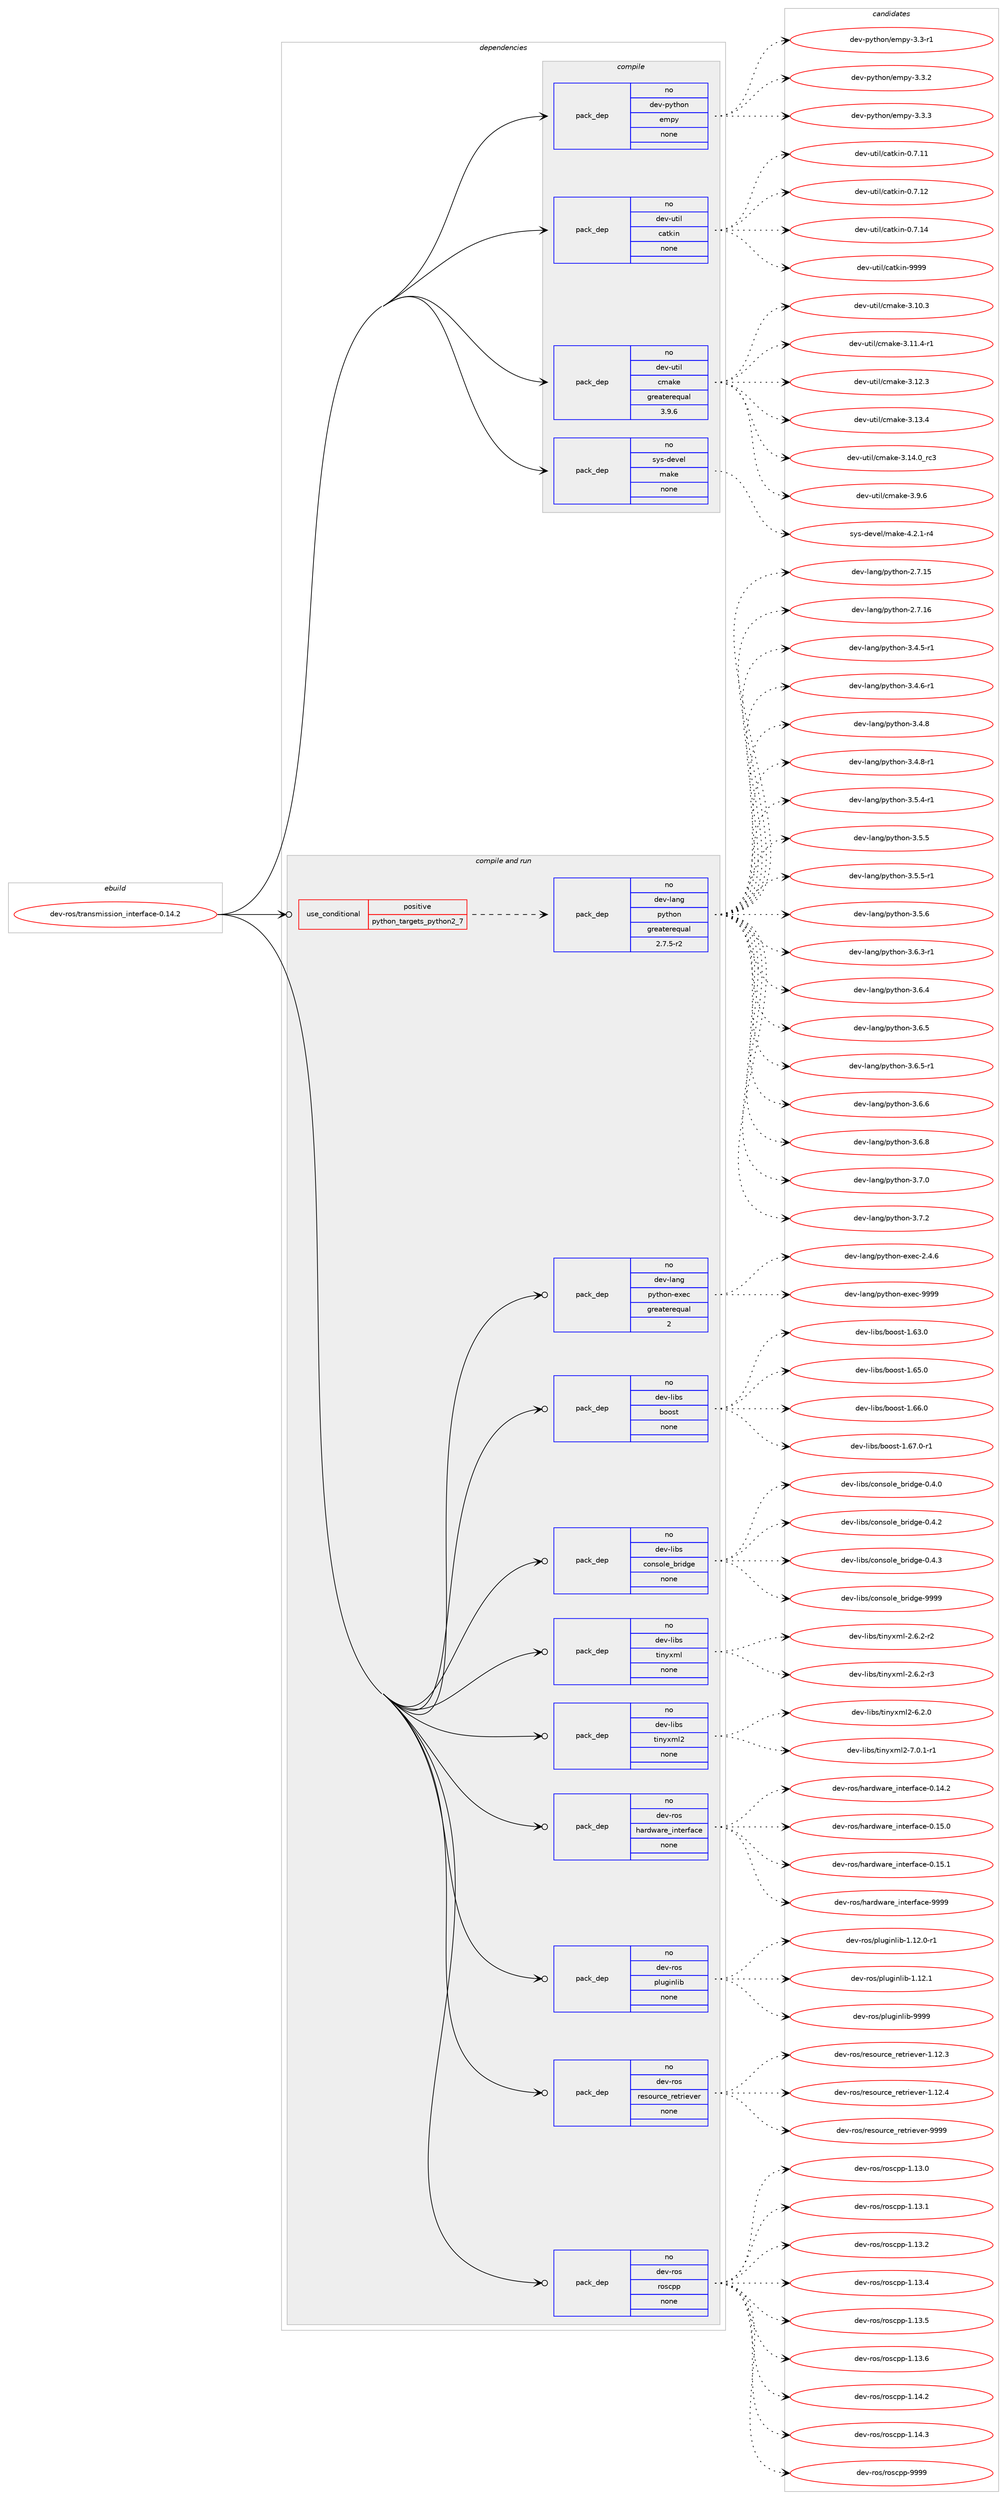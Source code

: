 digraph prolog {

# *************
# Graph options
# *************

newrank=true;
concentrate=true;
compound=true;
graph [rankdir=LR,fontname=Helvetica,fontsize=10,ranksep=1.5];#, ranksep=2.5, nodesep=0.2];
edge  [arrowhead=vee];
node  [fontname=Helvetica,fontsize=10];

# **********
# The ebuild
# **********

subgraph cluster_leftcol {
color=gray;
rank=same;
label=<<i>ebuild</i>>;
id [label="dev-ros/transmission_interface-0.14.2", color=red, width=4, href="../dev-ros/transmission_interface-0.14.2.svg"];
}

# ****************
# The dependencies
# ****************

subgraph cluster_midcol {
color=gray;
label=<<i>dependencies</i>>;
subgraph cluster_compile {
fillcolor="#eeeeee";
style=filled;
label=<<i>compile</i>>;
subgraph pack1061316 {
dependency1476466 [label=<<TABLE BORDER="0" CELLBORDER="1" CELLSPACING="0" CELLPADDING="4" WIDTH="220"><TR><TD ROWSPAN="6" CELLPADDING="30">pack_dep</TD></TR><TR><TD WIDTH="110">no</TD></TR><TR><TD>dev-python</TD></TR><TR><TD>empy</TD></TR><TR><TD>none</TD></TR><TR><TD></TD></TR></TABLE>>, shape=none, color=blue];
}
id:e -> dependency1476466:w [weight=20,style="solid",arrowhead="vee"];
subgraph pack1061317 {
dependency1476467 [label=<<TABLE BORDER="0" CELLBORDER="1" CELLSPACING="0" CELLPADDING="4" WIDTH="220"><TR><TD ROWSPAN="6" CELLPADDING="30">pack_dep</TD></TR><TR><TD WIDTH="110">no</TD></TR><TR><TD>dev-util</TD></TR><TR><TD>catkin</TD></TR><TR><TD>none</TD></TR><TR><TD></TD></TR></TABLE>>, shape=none, color=blue];
}
id:e -> dependency1476467:w [weight=20,style="solid",arrowhead="vee"];
subgraph pack1061318 {
dependency1476468 [label=<<TABLE BORDER="0" CELLBORDER="1" CELLSPACING="0" CELLPADDING="4" WIDTH="220"><TR><TD ROWSPAN="6" CELLPADDING="30">pack_dep</TD></TR><TR><TD WIDTH="110">no</TD></TR><TR><TD>dev-util</TD></TR><TR><TD>cmake</TD></TR><TR><TD>greaterequal</TD></TR><TR><TD>3.9.6</TD></TR></TABLE>>, shape=none, color=blue];
}
id:e -> dependency1476468:w [weight=20,style="solid",arrowhead="vee"];
subgraph pack1061319 {
dependency1476469 [label=<<TABLE BORDER="0" CELLBORDER="1" CELLSPACING="0" CELLPADDING="4" WIDTH="220"><TR><TD ROWSPAN="6" CELLPADDING="30">pack_dep</TD></TR><TR><TD WIDTH="110">no</TD></TR><TR><TD>sys-devel</TD></TR><TR><TD>make</TD></TR><TR><TD>none</TD></TR><TR><TD></TD></TR></TABLE>>, shape=none, color=blue];
}
id:e -> dependency1476469:w [weight=20,style="solid",arrowhead="vee"];
}
subgraph cluster_compileandrun {
fillcolor="#eeeeee";
style=filled;
label=<<i>compile and run</i>>;
subgraph cond391760 {
dependency1476470 [label=<<TABLE BORDER="0" CELLBORDER="1" CELLSPACING="0" CELLPADDING="4"><TR><TD ROWSPAN="3" CELLPADDING="10">use_conditional</TD></TR><TR><TD>positive</TD></TR><TR><TD>python_targets_python2_7</TD></TR></TABLE>>, shape=none, color=red];
subgraph pack1061320 {
dependency1476471 [label=<<TABLE BORDER="0" CELLBORDER="1" CELLSPACING="0" CELLPADDING="4" WIDTH="220"><TR><TD ROWSPAN="6" CELLPADDING="30">pack_dep</TD></TR><TR><TD WIDTH="110">no</TD></TR><TR><TD>dev-lang</TD></TR><TR><TD>python</TD></TR><TR><TD>greaterequal</TD></TR><TR><TD>2.7.5-r2</TD></TR></TABLE>>, shape=none, color=blue];
}
dependency1476470:e -> dependency1476471:w [weight=20,style="dashed",arrowhead="vee"];
}
id:e -> dependency1476470:w [weight=20,style="solid",arrowhead="odotvee"];
subgraph pack1061321 {
dependency1476472 [label=<<TABLE BORDER="0" CELLBORDER="1" CELLSPACING="0" CELLPADDING="4" WIDTH="220"><TR><TD ROWSPAN="6" CELLPADDING="30">pack_dep</TD></TR><TR><TD WIDTH="110">no</TD></TR><TR><TD>dev-lang</TD></TR><TR><TD>python-exec</TD></TR><TR><TD>greaterequal</TD></TR><TR><TD>2</TD></TR></TABLE>>, shape=none, color=blue];
}
id:e -> dependency1476472:w [weight=20,style="solid",arrowhead="odotvee"];
subgraph pack1061322 {
dependency1476473 [label=<<TABLE BORDER="0" CELLBORDER="1" CELLSPACING="0" CELLPADDING="4" WIDTH="220"><TR><TD ROWSPAN="6" CELLPADDING="30">pack_dep</TD></TR><TR><TD WIDTH="110">no</TD></TR><TR><TD>dev-libs</TD></TR><TR><TD>boost</TD></TR><TR><TD>none</TD></TR><TR><TD></TD></TR></TABLE>>, shape=none, color=blue];
}
id:e -> dependency1476473:w [weight=20,style="solid",arrowhead="odotvee"];
subgraph pack1061323 {
dependency1476474 [label=<<TABLE BORDER="0" CELLBORDER="1" CELLSPACING="0" CELLPADDING="4" WIDTH="220"><TR><TD ROWSPAN="6" CELLPADDING="30">pack_dep</TD></TR><TR><TD WIDTH="110">no</TD></TR><TR><TD>dev-libs</TD></TR><TR><TD>console_bridge</TD></TR><TR><TD>none</TD></TR><TR><TD></TD></TR></TABLE>>, shape=none, color=blue];
}
id:e -> dependency1476474:w [weight=20,style="solid",arrowhead="odotvee"];
subgraph pack1061324 {
dependency1476475 [label=<<TABLE BORDER="0" CELLBORDER="1" CELLSPACING="0" CELLPADDING="4" WIDTH="220"><TR><TD ROWSPAN="6" CELLPADDING="30">pack_dep</TD></TR><TR><TD WIDTH="110">no</TD></TR><TR><TD>dev-libs</TD></TR><TR><TD>tinyxml</TD></TR><TR><TD>none</TD></TR><TR><TD></TD></TR></TABLE>>, shape=none, color=blue];
}
id:e -> dependency1476475:w [weight=20,style="solid",arrowhead="odotvee"];
subgraph pack1061325 {
dependency1476476 [label=<<TABLE BORDER="0" CELLBORDER="1" CELLSPACING="0" CELLPADDING="4" WIDTH="220"><TR><TD ROWSPAN="6" CELLPADDING="30">pack_dep</TD></TR><TR><TD WIDTH="110">no</TD></TR><TR><TD>dev-libs</TD></TR><TR><TD>tinyxml2</TD></TR><TR><TD>none</TD></TR><TR><TD></TD></TR></TABLE>>, shape=none, color=blue];
}
id:e -> dependency1476476:w [weight=20,style="solid",arrowhead="odotvee"];
subgraph pack1061326 {
dependency1476477 [label=<<TABLE BORDER="0" CELLBORDER="1" CELLSPACING="0" CELLPADDING="4" WIDTH="220"><TR><TD ROWSPAN="6" CELLPADDING="30">pack_dep</TD></TR><TR><TD WIDTH="110">no</TD></TR><TR><TD>dev-ros</TD></TR><TR><TD>hardware_interface</TD></TR><TR><TD>none</TD></TR><TR><TD></TD></TR></TABLE>>, shape=none, color=blue];
}
id:e -> dependency1476477:w [weight=20,style="solid",arrowhead="odotvee"];
subgraph pack1061327 {
dependency1476478 [label=<<TABLE BORDER="0" CELLBORDER="1" CELLSPACING="0" CELLPADDING="4" WIDTH="220"><TR><TD ROWSPAN="6" CELLPADDING="30">pack_dep</TD></TR><TR><TD WIDTH="110">no</TD></TR><TR><TD>dev-ros</TD></TR><TR><TD>pluginlib</TD></TR><TR><TD>none</TD></TR><TR><TD></TD></TR></TABLE>>, shape=none, color=blue];
}
id:e -> dependency1476478:w [weight=20,style="solid",arrowhead="odotvee"];
subgraph pack1061328 {
dependency1476479 [label=<<TABLE BORDER="0" CELLBORDER="1" CELLSPACING="0" CELLPADDING="4" WIDTH="220"><TR><TD ROWSPAN="6" CELLPADDING="30">pack_dep</TD></TR><TR><TD WIDTH="110">no</TD></TR><TR><TD>dev-ros</TD></TR><TR><TD>resource_retriever</TD></TR><TR><TD>none</TD></TR><TR><TD></TD></TR></TABLE>>, shape=none, color=blue];
}
id:e -> dependency1476479:w [weight=20,style="solid",arrowhead="odotvee"];
subgraph pack1061329 {
dependency1476480 [label=<<TABLE BORDER="0" CELLBORDER="1" CELLSPACING="0" CELLPADDING="4" WIDTH="220"><TR><TD ROWSPAN="6" CELLPADDING="30">pack_dep</TD></TR><TR><TD WIDTH="110">no</TD></TR><TR><TD>dev-ros</TD></TR><TR><TD>roscpp</TD></TR><TR><TD>none</TD></TR><TR><TD></TD></TR></TABLE>>, shape=none, color=blue];
}
id:e -> dependency1476480:w [weight=20,style="solid",arrowhead="odotvee"];
}
subgraph cluster_run {
fillcolor="#eeeeee";
style=filled;
label=<<i>run</i>>;
}
}

# **************
# The candidates
# **************

subgraph cluster_choices {
rank=same;
color=gray;
label=<<i>candidates</i>>;

subgraph choice1061316 {
color=black;
nodesep=1;
choice1001011184511212111610411111047101109112121455146514511449 [label="dev-python/empy-3.3-r1", color=red, width=4,href="../dev-python/empy-3.3-r1.svg"];
choice1001011184511212111610411111047101109112121455146514650 [label="dev-python/empy-3.3.2", color=red, width=4,href="../dev-python/empy-3.3.2.svg"];
choice1001011184511212111610411111047101109112121455146514651 [label="dev-python/empy-3.3.3", color=red, width=4,href="../dev-python/empy-3.3.3.svg"];
dependency1476466:e -> choice1001011184511212111610411111047101109112121455146514511449:w [style=dotted,weight="100"];
dependency1476466:e -> choice1001011184511212111610411111047101109112121455146514650:w [style=dotted,weight="100"];
dependency1476466:e -> choice1001011184511212111610411111047101109112121455146514651:w [style=dotted,weight="100"];
}
subgraph choice1061317 {
color=black;
nodesep=1;
choice1001011184511711610510847999711610710511045484655464949 [label="dev-util/catkin-0.7.11", color=red, width=4,href="../dev-util/catkin-0.7.11.svg"];
choice1001011184511711610510847999711610710511045484655464950 [label="dev-util/catkin-0.7.12", color=red, width=4,href="../dev-util/catkin-0.7.12.svg"];
choice1001011184511711610510847999711610710511045484655464952 [label="dev-util/catkin-0.7.14", color=red, width=4,href="../dev-util/catkin-0.7.14.svg"];
choice100101118451171161051084799971161071051104557575757 [label="dev-util/catkin-9999", color=red, width=4,href="../dev-util/catkin-9999.svg"];
dependency1476467:e -> choice1001011184511711610510847999711610710511045484655464949:w [style=dotted,weight="100"];
dependency1476467:e -> choice1001011184511711610510847999711610710511045484655464950:w [style=dotted,weight="100"];
dependency1476467:e -> choice1001011184511711610510847999711610710511045484655464952:w [style=dotted,weight="100"];
dependency1476467:e -> choice100101118451171161051084799971161071051104557575757:w [style=dotted,weight="100"];
}
subgraph choice1061318 {
color=black;
nodesep=1;
choice1001011184511711610510847991099710710145514649484651 [label="dev-util/cmake-3.10.3", color=red, width=4,href="../dev-util/cmake-3.10.3.svg"];
choice10010111845117116105108479910997107101455146494946524511449 [label="dev-util/cmake-3.11.4-r1", color=red, width=4,href="../dev-util/cmake-3.11.4-r1.svg"];
choice1001011184511711610510847991099710710145514649504651 [label="dev-util/cmake-3.12.3", color=red, width=4,href="../dev-util/cmake-3.12.3.svg"];
choice1001011184511711610510847991099710710145514649514652 [label="dev-util/cmake-3.13.4", color=red, width=4,href="../dev-util/cmake-3.13.4.svg"];
choice1001011184511711610510847991099710710145514649524648951149951 [label="dev-util/cmake-3.14.0_rc3", color=red, width=4,href="../dev-util/cmake-3.14.0_rc3.svg"];
choice10010111845117116105108479910997107101455146574654 [label="dev-util/cmake-3.9.6", color=red, width=4,href="../dev-util/cmake-3.9.6.svg"];
dependency1476468:e -> choice1001011184511711610510847991099710710145514649484651:w [style=dotted,weight="100"];
dependency1476468:e -> choice10010111845117116105108479910997107101455146494946524511449:w [style=dotted,weight="100"];
dependency1476468:e -> choice1001011184511711610510847991099710710145514649504651:w [style=dotted,weight="100"];
dependency1476468:e -> choice1001011184511711610510847991099710710145514649514652:w [style=dotted,weight="100"];
dependency1476468:e -> choice1001011184511711610510847991099710710145514649524648951149951:w [style=dotted,weight="100"];
dependency1476468:e -> choice10010111845117116105108479910997107101455146574654:w [style=dotted,weight="100"];
}
subgraph choice1061319 {
color=black;
nodesep=1;
choice1151211154510010111810110847109971071014552465046494511452 [label="sys-devel/make-4.2.1-r4", color=red, width=4,href="../sys-devel/make-4.2.1-r4.svg"];
dependency1476469:e -> choice1151211154510010111810110847109971071014552465046494511452:w [style=dotted,weight="100"];
}
subgraph choice1061320 {
color=black;
nodesep=1;
choice10010111845108971101034711212111610411111045504655464953 [label="dev-lang/python-2.7.15", color=red, width=4,href="../dev-lang/python-2.7.15.svg"];
choice10010111845108971101034711212111610411111045504655464954 [label="dev-lang/python-2.7.16", color=red, width=4,href="../dev-lang/python-2.7.16.svg"];
choice1001011184510897110103471121211161041111104551465246534511449 [label="dev-lang/python-3.4.5-r1", color=red, width=4,href="../dev-lang/python-3.4.5-r1.svg"];
choice1001011184510897110103471121211161041111104551465246544511449 [label="dev-lang/python-3.4.6-r1", color=red, width=4,href="../dev-lang/python-3.4.6-r1.svg"];
choice100101118451089711010347112121116104111110455146524656 [label="dev-lang/python-3.4.8", color=red, width=4,href="../dev-lang/python-3.4.8.svg"];
choice1001011184510897110103471121211161041111104551465246564511449 [label="dev-lang/python-3.4.8-r1", color=red, width=4,href="../dev-lang/python-3.4.8-r1.svg"];
choice1001011184510897110103471121211161041111104551465346524511449 [label="dev-lang/python-3.5.4-r1", color=red, width=4,href="../dev-lang/python-3.5.4-r1.svg"];
choice100101118451089711010347112121116104111110455146534653 [label="dev-lang/python-3.5.5", color=red, width=4,href="../dev-lang/python-3.5.5.svg"];
choice1001011184510897110103471121211161041111104551465346534511449 [label="dev-lang/python-3.5.5-r1", color=red, width=4,href="../dev-lang/python-3.5.5-r1.svg"];
choice100101118451089711010347112121116104111110455146534654 [label="dev-lang/python-3.5.6", color=red, width=4,href="../dev-lang/python-3.5.6.svg"];
choice1001011184510897110103471121211161041111104551465446514511449 [label="dev-lang/python-3.6.3-r1", color=red, width=4,href="../dev-lang/python-3.6.3-r1.svg"];
choice100101118451089711010347112121116104111110455146544652 [label="dev-lang/python-3.6.4", color=red, width=4,href="../dev-lang/python-3.6.4.svg"];
choice100101118451089711010347112121116104111110455146544653 [label="dev-lang/python-3.6.5", color=red, width=4,href="../dev-lang/python-3.6.5.svg"];
choice1001011184510897110103471121211161041111104551465446534511449 [label="dev-lang/python-3.6.5-r1", color=red, width=4,href="../dev-lang/python-3.6.5-r1.svg"];
choice100101118451089711010347112121116104111110455146544654 [label="dev-lang/python-3.6.6", color=red, width=4,href="../dev-lang/python-3.6.6.svg"];
choice100101118451089711010347112121116104111110455146544656 [label="dev-lang/python-3.6.8", color=red, width=4,href="../dev-lang/python-3.6.8.svg"];
choice100101118451089711010347112121116104111110455146554648 [label="dev-lang/python-3.7.0", color=red, width=4,href="../dev-lang/python-3.7.0.svg"];
choice100101118451089711010347112121116104111110455146554650 [label="dev-lang/python-3.7.2", color=red, width=4,href="../dev-lang/python-3.7.2.svg"];
dependency1476471:e -> choice10010111845108971101034711212111610411111045504655464953:w [style=dotted,weight="100"];
dependency1476471:e -> choice10010111845108971101034711212111610411111045504655464954:w [style=dotted,weight="100"];
dependency1476471:e -> choice1001011184510897110103471121211161041111104551465246534511449:w [style=dotted,weight="100"];
dependency1476471:e -> choice1001011184510897110103471121211161041111104551465246544511449:w [style=dotted,weight="100"];
dependency1476471:e -> choice100101118451089711010347112121116104111110455146524656:w [style=dotted,weight="100"];
dependency1476471:e -> choice1001011184510897110103471121211161041111104551465246564511449:w [style=dotted,weight="100"];
dependency1476471:e -> choice1001011184510897110103471121211161041111104551465346524511449:w [style=dotted,weight="100"];
dependency1476471:e -> choice100101118451089711010347112121116104111110455146534653:w [style=dotted,weight="100"];
dependency1476471:e -> choice1001011184510897110103471121211161041111104551465346534511449:w [style=dotted,weight="100"];
dependency1476471:e -> choice100101118451089711010347112121116104111110455146534654:w [style=dotted,weight="100"];
dependency1476471:e -> choice1001011184510897110103471121211161041111104551465446514511449:w [style=dotted,weight="100"];
dependency1476471:e -> choice100101118451089711010347112121116104111110455146544652:w [style=dotted,weight="100"];
dependency1476471:e -> choice100101118451089711010347112121116104111110455146544653:w [style=dotted,weight="100"];
dependency1476471:e -> choice1001011184510897110103471121211161041111104551465446534511449:w [style=dotted,weight="100"];
dependency1476471:e -> choice100101118451089711010347112121116104111110455146544654:w [style=dotted,weight="100"];
dependency1476471:e -> choice100101118451089711010347112121116104111110455146544656:w [style=dotted,weight="100"];
dependency1476471:e -> choice100101118451089711010347112121116104111110455146554648:w [style=dotted,weight="100"];
dependency1476471:e -> choice100101118451089711010347112121116104111110455146554650:w [style=dotted,weight="100"];
}
subgraph choice1061321 {
color=black;
nodesep=1;
choice1001011184510897110103471121211161041111104510112010199455046524654 [label="dev-lang/python-exec-2.4.6", color=red, width=4,href="../dev-lang/python-exec-2.4.6.svg"];
choice10010111845108971101034711212111610411111045101120101994557575757 [label="dev-lang/python-exec-9999", color=red, width=4,href="../dev-lang/python-exec-9999.svg"];
dependency1476472:e -> choice1001011184510897110103471121211161041111104510112010199455046524654:w [style=dotted,weight="100"];
dependency1476472:e -> choice10010111845108971101034711212111610411111045101120101994557575757:w [style=dotted,weight="100"];
}
subgraph choice1061322 {
color=black;
nodesep=1;
choice1001011184510810598115479811111111511645494654514648 [label="dev-libs/boost-1.63.0", color=red, width=4,href="../dev-libs/boost-1.63.0.svg"];
choice1001011184510810598115479811111111511645494654534648 [label="dev-libs/boost-1.65.0", color=red, width=4,href="../dev-libs/boost-1.65.0.svg"];
choice1001011184510810598115479811111111511645494654544648 [label="dev-libs/boost-1.66.0", color=red, width=4,href="../dev-libs/boost-1.66.0.svg"];
choice10010111845108105981154798111111115116454946545546484511449 [label="dev-libs/boost-1.67.0-r1", color=red, width=4,href="../dev-libs/boost-1.67.0-r1.svg"];
dependency1476473:e -> choice1001011184510810598115479811111111511645494654514648:w [style=dotted,weight="100"];
dependency1476473:e -> choice1001011184510810598115479811111111511645494654534648:w [style=dotted,weight="100"];
dependency1476473:e -> choice1001011184510810598115479811111111511645494654544648:w [style=dotted,weight="100"];
dependency1476473:e -> choice10010111845108105981154798111111115116454946545546484511449:w [style=dotted,weight="100"];
}
subgraph choice1061323 {
color=black;
nodesep=1;
choice100101118451081059811547991111101151111081019598114105100103101454846524648 [label="dev-libs/console_bridge-0.4.0", color=red, width=4,href="../dev-libs/console_bridge-0.4.0.svg"];
choice100101118451081059811547991111101151111081019598114105100103101454846524650 [label="dev-libs/console_bridge-0.4.2", color=red, width=4,href="../dev-libs/console_bridge-0.4.2.svg"];
choice100101118451081059811547991111101151111081019598114105100103101454846524651 [label="dev-libs/console_bridge-0.4.3", color=red, width=4,href="../dev-libs/console_bridge-0.4.3.svg"];
choice1001011184510810598115479911111011511110810195981141051001031014557575757 [label="dev-libs/console_bridge-9999", color=red, width=4,href="../dev-libs/console_bridge-9999.svg"];
dependency1476474:e -> choice100101118451081059811547991111101151111081019598114105100103101454846524648:w [style=dotted,weight="100"];
dependency1476474:e -> choice100101118451081059811547991111101151111081019598114105100103101454846524650:w [style=dotted,weight="100"];
dependency1476474:e -> choice100101118451081059811547991111101151111081019598114105100103101454846524651:w [style=dotted,weight="100"];
dependency1476474:e -> choice1001011184510810598115479911111011511110810195981141051001031014557575757:w [style=dotted,weight="100"];
}
subgraph choice1061324 {
color=black;
nodesep=1;
choice1001011184510810598115471161051101211201091084550465446504511450 [label="dev-libs/tinyxml-2.6.2-r2", color=red, width=4,href="../dev-libs/tinyxml-2.6.2-r2.svg"];
choice1001011184510810598115471161051101211201091084550465446504511451 [label="dev-libs/tinyxml-2.6.2-r3", color=red, width=4,href="../dev-libs/tinyxml-2.6.2-r3.svg"];
dependency1476475:e -> choice1001011184510810598115471161051101211201091084550465446504511450:w [style=dotted,weight="100"];
dependency1476475:e -> choice1001011184510810598115471161051101211201091084550465446504511451:w [style=dotted,weight="100"];
}
subgraph choice1061325 {
color=black;
nodesep=1;
choice10010111845108105981154711610511012112010910850455446504648 [label="dev-libs/tinyxml2-6.2.0", color=red, width=4,href="../dev-libs/tinyxml2-6.2.0.svg"];
choice100101118451081059811547116105110121120109108504555464846494511449 [label="dev-libs/tinyxml2-7.0.1-r1", color=red, width=4,href="../dev-libs/tinyxml2-7.0.1-r1.svg"];
dependency1476476:e -> choice10010111845108105981154711610511012112010910850455446504648:w [style=dotted,weight="100"];
dependency1476476:e -> choice100101118451081059811547116105110121120109108504555464846494511449:w [style=dotted,weight="100"];
}
subgraph choice1061326 {
color=black;
nodesep=1;
choice1001011184511411111547104971141001199711410195105110116101114102979910145484649524650 [label="dev-ros/hardware_interface-0.14.2", color=red, width=4,href="../dev-ros/hardware_interface-0.14.2.svg"];
choice1001011184511411111547104971141001199711410195105110116101114102979910145484649534648 [label="dev-ros/hardware_interface-0.15.0", color=red, width=4,href="../dev-ros/hardware_interface-0.15.0.svg"];
choice1001011184511411111547104971141001199711410195105110116101114102979910145484649534649 [label="dev-ros/hardware_interface-0.15.1", color=red, width=4,href="../dev-ros/hardware_interface-0.15.1.svg"];
choice100101118451141111154710497114100119971141019510511011610111410297991014557575757 [label="dev-ros/hardware_interface-9999", color=red, width=4,href="../dev-ros/hardware_interface-9999.svg"];
dependency1476477:e -> choice1001011184511411111547104971141001199711410195105110116101114102979910145484649524650:w [style=dotted,weight="100"];
dependency1476477:e -> choice1001011184511411111547104971141001199711410195105110116101114102979910145484649534648:w [style=dotted,weight="100"];
dependency1476477:e -> choice1001011184511411111547104971141001199711410195105110116101114102979910145484649534649:w [style=dotted,weight="100"];
dependency1476477:e -> choice100101118451141111154710497114100119971141019510511011610111410297991014557575757:w [style=dotted,weight="100"];
}
subgraph choice1061327 {
color=black;
nodesep=1;
choice100101118451141111154711210811710310511010810598454946495046484511449 [label="dev-ros/pluginlib-1.12.0-r1", color=red, width=4,href="../dev-ros/pluginlib-1.12.0-r1.svg"];
choice10010111845114111115471121081171031051101081059845494649504649 [label="dev-ros/pluginlib-1.12.1", color=red, width=4,href="../dev-ros/pluginlib-1.12.1.svg"];
choice1001011184511411111547112108117103105110108105984557575757 [label="dev-ros/pluginlib-9999", color=red, width=4,href="../dev-ros/pluginlib-9999.svg"];
dependency1476478:e -> choice100101118451141111154711210811710310511010810598454946495046484511449:w [style=dotted,weight="100"];
dependency1476478:e -> choice10010111845114111115471121081171031051101081059845494649504649:w [style=dotted,weight="100"];
dependency1476478:e -> choice1001011184511411111547112108117103105110108105984557575757:w [style=dotted,weight="100"];
}
subgraph choice1061328 {
color=black;
nodesep=1;
choice1001011184511411111547114101115111117114991019511410111611410510111810111445494649504651 [label="dev-ros/resource_retriever-1.12.3", color=red, width=4,href="../dev-ros/resource_retriever-1.12.3.svg"];
choice1001011184511411111547114101115111117114991019511410111611410510111810111445494649504652 [label="dev-ros/resource_retriever-1.12.4", color=red, width=4,href="../dev-ros/resource_retriever-1.12.4.svg"];
choice100101118451141111154711410111511111711499101951141011161141051011181011144557575757 [label="dev-ros/resource_retriever-9999", color=red, width=4,href="../dev-ros/resource_retriever-9999.svg"];
dependency1476479:e -> choice1001011184511411111547114101115111117114991019511410111611410510111810111445494649504651:w [style=dotted,weight="100"];
dependency1476479:e -> choice1001011184511411111547114101115111117114991019511410111611410510111810111445494649504652:w [style=dotted,weight="100"];
dependency1476479:e -> choice100101118451141111154711410111511111711499101951141011161141051011181011144557575757:w [style=dotted,weight="100"];
}
subgraph choice1061329 {
color=black;
nodesep=1;
choice10010111845114111115471141111159911211245494649514648 [label="dev-ros/roscpp-1.13.0", color=red, width=4,href="../dev-ros/roscpp-1.13.0.svg"];
choice10010111845114111115471141111159911211245494649514649 [label="dev-ros/roscpp-1.13.1", color=red, width=4,href="../dev-ros/roscpp-1.13.1.svg"];
choice10010111845114111115471141111159911211245494649514650 [label="dev-ros/roscpp-1.13.2", color=red, width=4,href="../dev-ros/roscpp-1.13.2.svg"];
choice10010111845114111115471141111159911211245494649514652 [label="dev-ros/roscpp-1.13.4", color=red, width=4,href="../dev-ros/roscpp-1.13.4.svg"];
choice10010111845114111115471141111159911211245494649514653 [label="dev-ros/roscpp-1.13.5", color=red, width=4,href="../dev-ros/roscpp-1.13.5.svg"];
choice10010111845114111115471141111159911211245494649514654 [label="dev-ros/roscpp-1.13.6", color=red, width=4,href="../dev-ros/roscpp-1.13.6.svg"];
choice10010111845114111115471141111159911211245494649524650 [label="dev-ros/roscpp-1.14.2", color=red, width=4,href="../dev-ros/roscpp-1.14.2.svg"];
choice10010111845114111115471141111159911211245494649524651 [label="dev-ros/roscpp-1.14.3", color=red, width=4,href="../dev-ros/roscpp-1.14.3.svg"];
choice1001011184511411111547114111115991121124557575757 [label="dev-ros/roscpp-9999", color=red, width=4,href="../dev-ros/roscpp-9999.svg"];
dependency1476480:e -> choice10010111845114111115471141111159911211245494649514648:w [style=dotted,weight="100"];
dependency1476480:e -> choice10010111845114111115471141111159911211245494649514649:w [style=dotted,weight="100"];
dependency1476480:e -> choice10010111845114111115471141111159911211245494649514650:w [style=dotted,weight="100"];
dependency1476480:e -> choice10010111845114111115471141111159911211245494649514652:w [style=dotted,weight="100"];
dependency1476480:e -> choice10010111845114111115471141111159911211245494649514653:w [style=dotted,weight="100"];
dependency1476480:e -> choice10010111845114111115471141111159911211245494649514654:w [style=dotted,weight="100"];
dependency1476480:e -> choice10010111845114111115471141111159911211245494649524650:w [style=dotted,weight="100"];
dependency1476480:e -> choice10010111845114111115471141111159911211245494649524651:w [style=dotted,weight="100"];
dependency1476480:e -> choice1001011184511411111547114111115991121124557575757:w [style=dotted,weight="100"];
}
}

}

